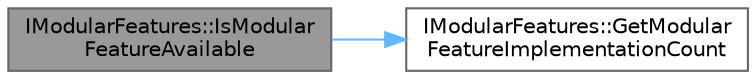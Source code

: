 digraph "IModularFeatures::IsModularFeatureAvailable"
{
 // INTERACTIVE_SVG=YES
 // LATEX_PDF_SIZE
  bgcolor="transparent";
  edge [fontname=Helvetica,fontsize=10,labelfontname=Helvetica,labelfontsize=10];
  node [fontname=Helvetica,fontsize=10,shape=box,height=0.2,width=0.4];
  rankdir="LR";
  Node1 [id="Node000001",label="IModularFeatures::IsModular\lFeatureAvailable",height=0.2,width=0.4,color="gray40", fillcolor="grey60", style="filled", fontcolor="black",tooltip="Checks to see if the specified feature is available."];
  Node1 -> Node2 [id="edge1_Node000001_Node000002",color="steelblue1",style="solid",tooltip=" "];
  Node2 [id="Node000002",label="IModularFeatures::GetModular\lFeatureImplementationCount",height=0.2,width=0.4,color="grey40", fillcolor="white", style="filled",URL="$db/d7d/classIModularFeatures.html#ae61dae7d898ee87a3e5abdc269563f44",tooltip="Returns the number of registered implementations of the specified feature type."];
}
